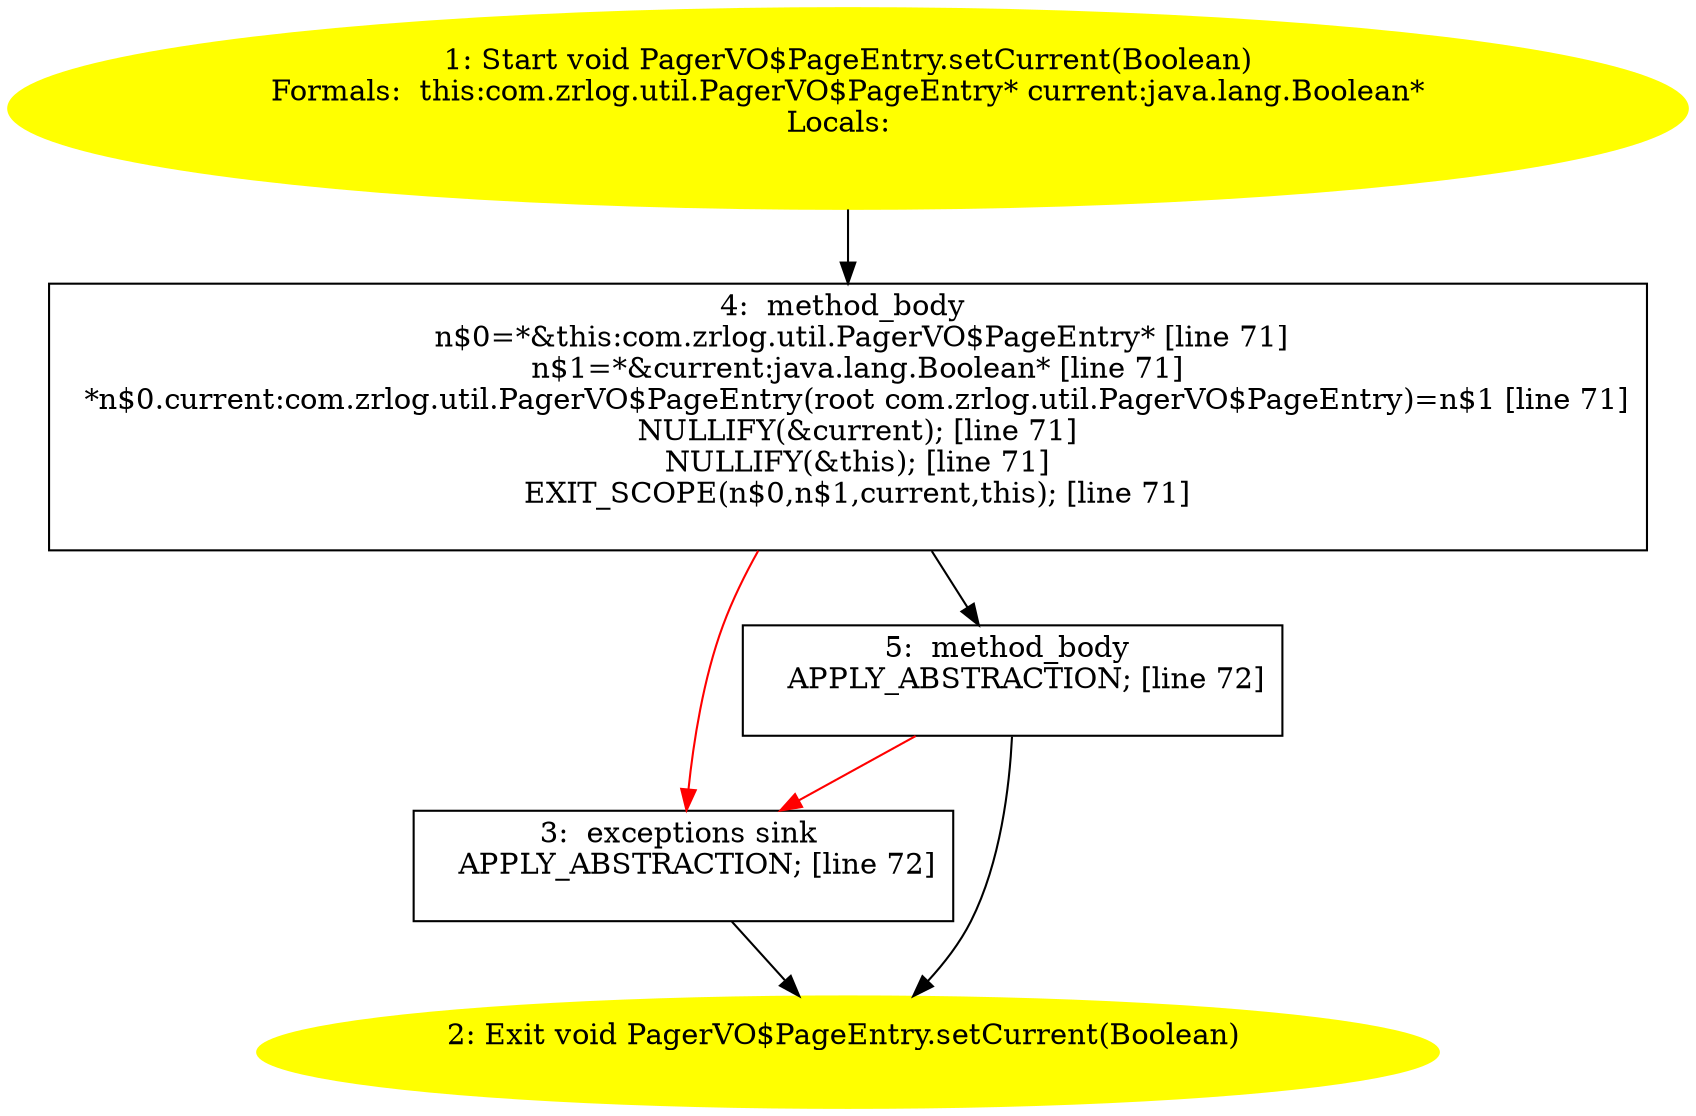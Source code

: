 /* @generated */
digraph cfg {
"com.zrlog.util.PagerVO$PageEntry.setCurrent(java.lang.Boolean):void.5b24576019fd2e16a389d412a42c95d8_1" [label="1: Start void PagerVO$PageEntry.setCurrent(Boolean)\nFormals:  this:com.zrlog.util.PagerVO$PageEntry* current:java.lang.Boolean*\nLocals:  \n  " color=yellow style=filled]
	

	 "com.zrlog.util.PagerVO$PageEntry.setCurrent(java.lang.Boolean):void.5b24576019fd2e16a389d412a42c95d8_1" -> "com.zrlog.util.PagerVO$PageEntry.setCurrent(java.lang.Boolean):void.5b24576019fd2e16a389d412a42c95d8_4" ;
"com.zrlog.util.PagerVO$PageEntry.setCurrent(java.lang.Boolean):void.5b24576019fd2e16a389d412a42c95d8_2" [label="2: Exit void PagerVO$PageEntry.setCurrent(Boolean) \n  " color=yellow style=filled]
	

"com.zrlog.util.PagerVO$PageEntry.setCurrent(java.lang.Boolean):void.5b24576019fd2e16a389d412a42c95d8_3" [label="3:  exceptions sink \n   APPLY_ABSTRACTION; [line 72]\n " shape="box"]
	

	 "com.zrlog.util.PagerVO$PageEntry.setCurrent(java.lang.Boolean):void.5b24576019fd2e16a389d412a42c95d8_3" -> "com.zrlog.util.PagerVO$PageEntry.setCurrent(java.lang.Boolean):void.5b24576019fd2e16a389d412a42c95d8_2" ;
"com.zrlog.util.PagerVO$PageEntry.setCurrent(java.lang.Boolean):void.5b24576019fd2e16a389d412a42c95d8_4" [label="4:  method_body \n   n$0=*&this:com.zrlog.util.PagerVO$PageEntry* [line 71]\n  n$1=*&current:java.lang.Boolean* [line 71]\n  *n$0.current:com.zrlog.util.PagerVO$PageEntry(root com.zrlog.util.PagerVO$PageEntry)=n$1 [line 71]\n  NULLIFY(&current); [line 71]\n  NULLIFY(&this); [line 71]\n  EXIT_SCOPE(n$0,n$1,current,this); [line 71]\n " shape="box"]
	

	 "com.zrlog.util.PagerVO$PageEntry.setCurrent(java.lang.Boolean):void.5b24576019fd2e16a389d412a42c95d8_4" -> "com.zrlog.util.PagerVO$PageEntry.setCurrent(java.lang.Boolean):void.5b24576019fd2e16a389d412a42c95d8_5" ;
	 "com.zrlog.util.PagerVO$PageEntry.setCurrent(java.lang.Boolean):void.5b24576019fd2e16a389d412a42c95d8_4" -> "com.zrlog.util.PagerVO$PageEntry.setCurrent(java.lang.Boolean):void.5b24576019fd2e16a389d412a42c95d8_3" [color="red" ];
"com.zrlog.util.PagerVO$PageEntry.setCurrent(java.lang.Boolean):void.5b24576019fd2e16a389d412a42c95d8_5" [label="5:  method_body \n   APPLY_ABSTRACTION; [line 72]\n " shape="box"]
	

	 "com.zrlog.util.PagerVO$PageEntry.setCurrent(java.lang.Boolean):void.5b24576019fd2e16a389d412a42c95d8_5" -> "com.zrlog.util.PagerVO$PageEntry.setCurrent(java.lang.Boolean):void.5b24576019fd2e16a389d412a42c95d8_2" ;
	 "com.zrlog.util.PagerVO$PageEntry.setCurrent(java.lang.Boolean):void.5b24576019fd2e16a389d412a42c95d8_5" -> "com.zrlog.util.PagerVO$PageEntry.setCurrent(java.lang.Boolean):void.5b24576019fd2e16a389d412a42c95d8_3" [color="red" ];
}
